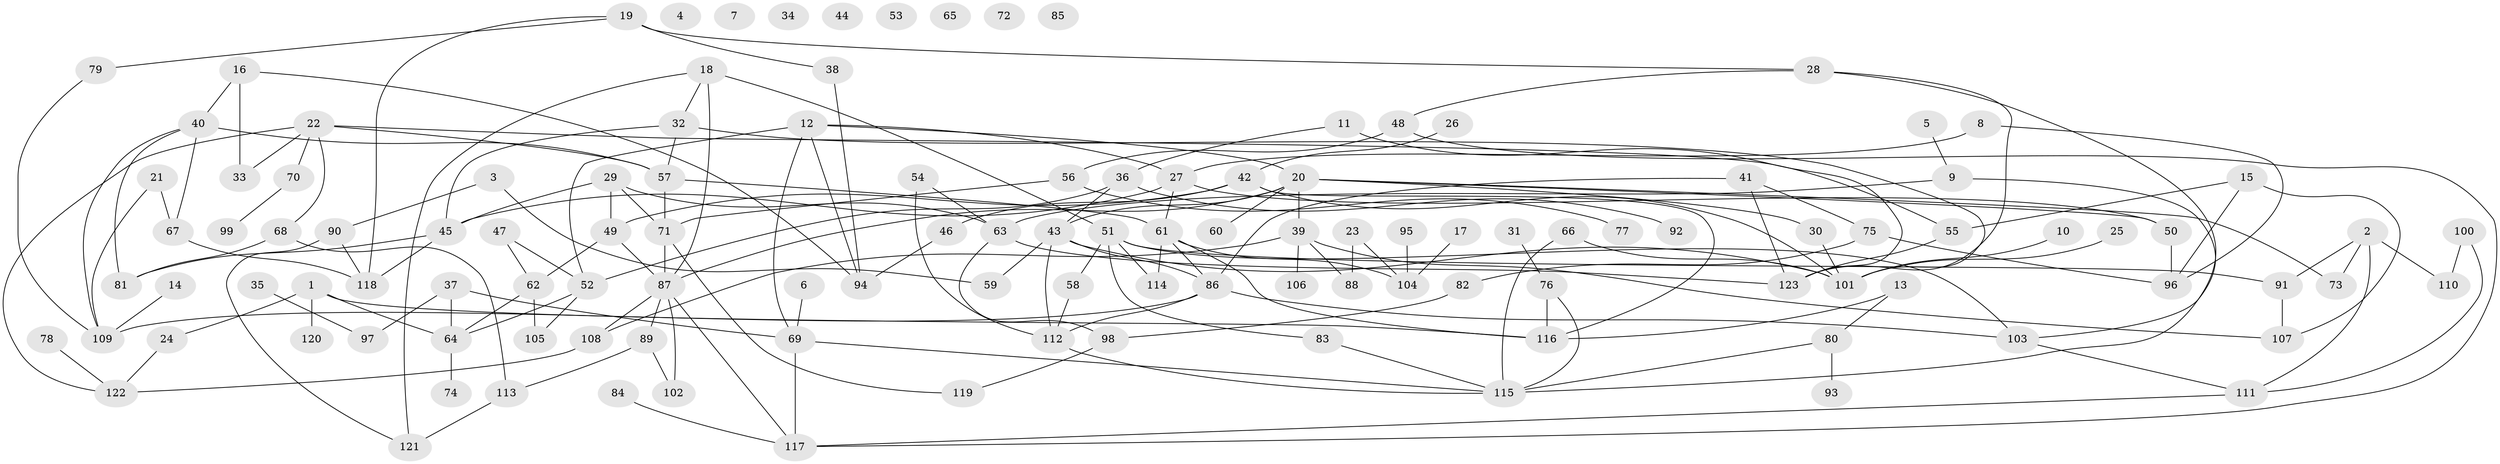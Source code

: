 // coarse degree distribution, {3: 0.16666666666666666, 5: 0.11904761904761904, 2: 0.17857142857142858, 0: 0.09523809523809523, 1: 0.16666666666666666, 8: 0.03571428571428571, 4: 0.08333333333333333, 7: 0.07142857142857142, 6: 0.05952380952380952, 9: 0.023809523809523808}
// Generated by graph-tools (version 1.1) at 2025/23/03/03/25 07:23:27]
// undirected, 123 vertices, 180 edges
graph export_dot {
graph [start="1"]
  node [color=gray90,style=filled];
  1;
  2;
  3;
  4;
  5;
  6;
  7;
  8;
  9;
  10;
  11;
  12;
  13;
  14;
  15;
  16;
  17;
  18;
  19;
  20;
  21;
  22;
  23;
  24;
  25;
  26;
  27;
  28;
  29;
  30;
  31;
  32;
  33;
  34;
  35;
  36;
  37;
  38;
  39;
  40;
  41;
  42;
  43;
  44;
  45;
  46;
  47;
  48;
  49;
  50;
  51;
  52;
  53;
  54;
  55;
  56;
  57;
  58;
  59;
  60;
  61;
  62;
  63;
  64;
  65;
  66;
  67;
  68;
  69;
  70;
  71;
  72;
  73;
  74;
  75;
  76;
  77;
  78;
  79;
  80;
  81;
  82;
  83;
  84;
  85;
  86;
  87;
  88;
  89;
  90;
  91;
  92;
  93;
  94;
  95;
  96;
  97;
  98;
  99;
  100;
  101;
  102;
  103;
  104;
  105;
  106;
  107;
  108;
  109;
  110;
  111;
  112;
  113;
  114;
  115;
  116;
  117;
  118;
  119;
  120;
  121;
  122;
  123;
  1 -- 24;
  1 -- 64;
  1 -- 116;
  1 -- 120;
  2 -- 73;
  2 -- 91;
  2 -- 110;
  2 -- 111;
  3 -- 59;
  3 -- 90;
  5 -- 9;
  6 -- 69;
  8 -- 27;
  8 -- 96;
  9 -- 63;
  9 -- 103;
  10 -- 101;
  11 -- 36;
  11 -- 123;
  12 -- 20;
  12 -- 27;
  12 -- 52;
  12 -- 69;
  12 -- 94;
  13 -- 80;
  13 -- 116;
  14 -- 109;
  15 -- 55;
  15 -- 96;
  15 -- 107;
  16 -- 33;
  16 -- 40;
  16 -- 94;
  17 -- 104;
  18 -- 32;
  18 -- 51;
  18 -- 87;
  18 -- 121;
  19 -- 28;
  19 -- 38;
  19 -- 79;
  19 -- 118;
  20 -- 30;
  20 -- 39;
  20 -- 43;
  20 -- 50;
  20 -- 60;
  20 -- 73;
  20 -- 87;
  21 -- 67;
  21 -- 109;
  22 -- 33;
  22 -- 55;
  22 -- 57;
  22 -- 68;
  22 -- 70;
  22 -- 122;
  23 -- 88;
  23 -- 104;
  24 -- 122;
  25 -- 101;
  26 -- 42;
  27 -- 45;
  27 -- 50;
  27 -- 61;
  28 -- 48;
  28 -- 115;
  28 -- 123;
  29 -- 45;
  29 -- 49;
  29 -- 63;
  29 -- 71;
  30 -- 101;
  31 -- 76;
  32 -- 45;
  32 -- 57;
  32 -- 101;
  35 -- 97;
  36 -- 43;
  36 -- 52;
  36 -- 92;
  37 -- 64;
  37 -- 69;
  37 -- 97;
  38 -- 94;
  39 -- 88;
  39 -- 106;
  39 -- 107;
  39 -- 108;
  40 -- 57;
  40 -- 67;
  40 -- 81;
  40 -- 109;
  41 -- 75;
  41 -- 86;
  41 -- 123;
  42 -- 46;
  42 -- 49;
  42 -- 101;
  42 -- 116;
  43 -- 59;
  43 -- 86;
  43 -- 101;
  43 -- 112;
  45 -- 81;
  45 -- 118;
  46 -- 94;
  47 -- 52;
  47 -- 62;
  48 -- 56;
  48 -- 117;
  49 -- 62;
  49 -- 87;
  50 -- 96;
  51 -- 58;
  51 -- 83;
  51 -- 91;
  51 -- 103;
  51 -- 114;
  52 -- 64;
  52 -- 105;
  54 -- 63;
  54 -- 112;
  55 -- 123;
  56 -- 71;
  56 -- 77;
  57 -- 61;
  57 -- 71;
  58 -- 112;
  61 -- 86;
  61 -- 104;
  61 -- 114;
  61 -- 116;
  62 -- 64;
  62 -- 105;
  63 -- 98;
  63 -- 123;
  64 -- 74;
  66 -- 101;
  66 -- 115;
  67 -- 118;
  68 -- 81;
  68 -- 113;
  69 -- 115;
  69 -- 117;
  70 -- 99;
  71 -- 87;
  71 -- 119;
  75 -- 82;
  75 -- 96;
  76 -- 115;
  76 -- 116;
  78 -- 122;
  79 -- 109;
  80 -- 93;
  80 -- 115;
  82 -- 98;
  83 -- 115;
  84 -- 117;
  86 -- 103;
  86 -- 109;
  86 -- 112;
  87 -- 89;
  87 -- 102;
  87 -- 108;
  87 -- 117;
  89 -- 102;
  89 -- 113;
  90 -- 118;
  90 -- 121;
  91 -- 107;
  95 -- 104;
  98 -- 119;
  100 -- 110;
  100 -- 111;
  103 -- 111;
  108 -- 122;
  111 -- 117;
  112 -- 115;
  113 -- 121;
}
